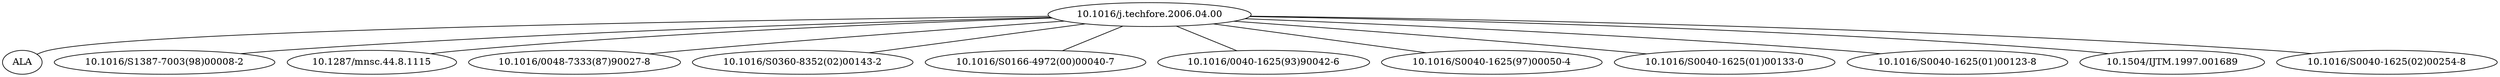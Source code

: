 strict graph mind_map170 {
	"10.1016/j.techfore.2006.04.00" -- ALA
	"10.1016/j.techfore.2006.04.00" -- "10.1016/S1387-7003(98)00008-2"
	"10.1016/j.techfore.2006.04.00" -- "10.1287/mnsc.44.8.1115"
	"10.1016/j.techfore.2006.04.00" -- "10.1016/0048-7333(87)90027-8"
	"10.1016/j.techfore.2006.04.00" -- "10.1016/S0360-8352(02)00143-2"
	"10.1016/j.techfore.2006.04.00" -- "10.1016/S0166-4972(00)00040-7"
	"10.1016/j.techfore.2006.04.00" -- "10.1016/0040-1625(93)90042-6"
	"10.1016/j.techfore.2006.04.00" -- "10.1016/S0040-1625(97)00050-4"
	"10.1016/j.techfore.2006.04.00" -- "10.1016/S0040-1625(01)00133-0"
	"10.1016/j.techfore.2006.04.00" -- "10.1016/S0040-1625(01)00123-8"
	"10.1016/j.techfore.2006.04.00" -- "10.1504/IJTM.1997.001689"
	"10.1016/j.techfore.2006.04.00" -- "10.1016/S0040-1625(02)00254-8"
}
